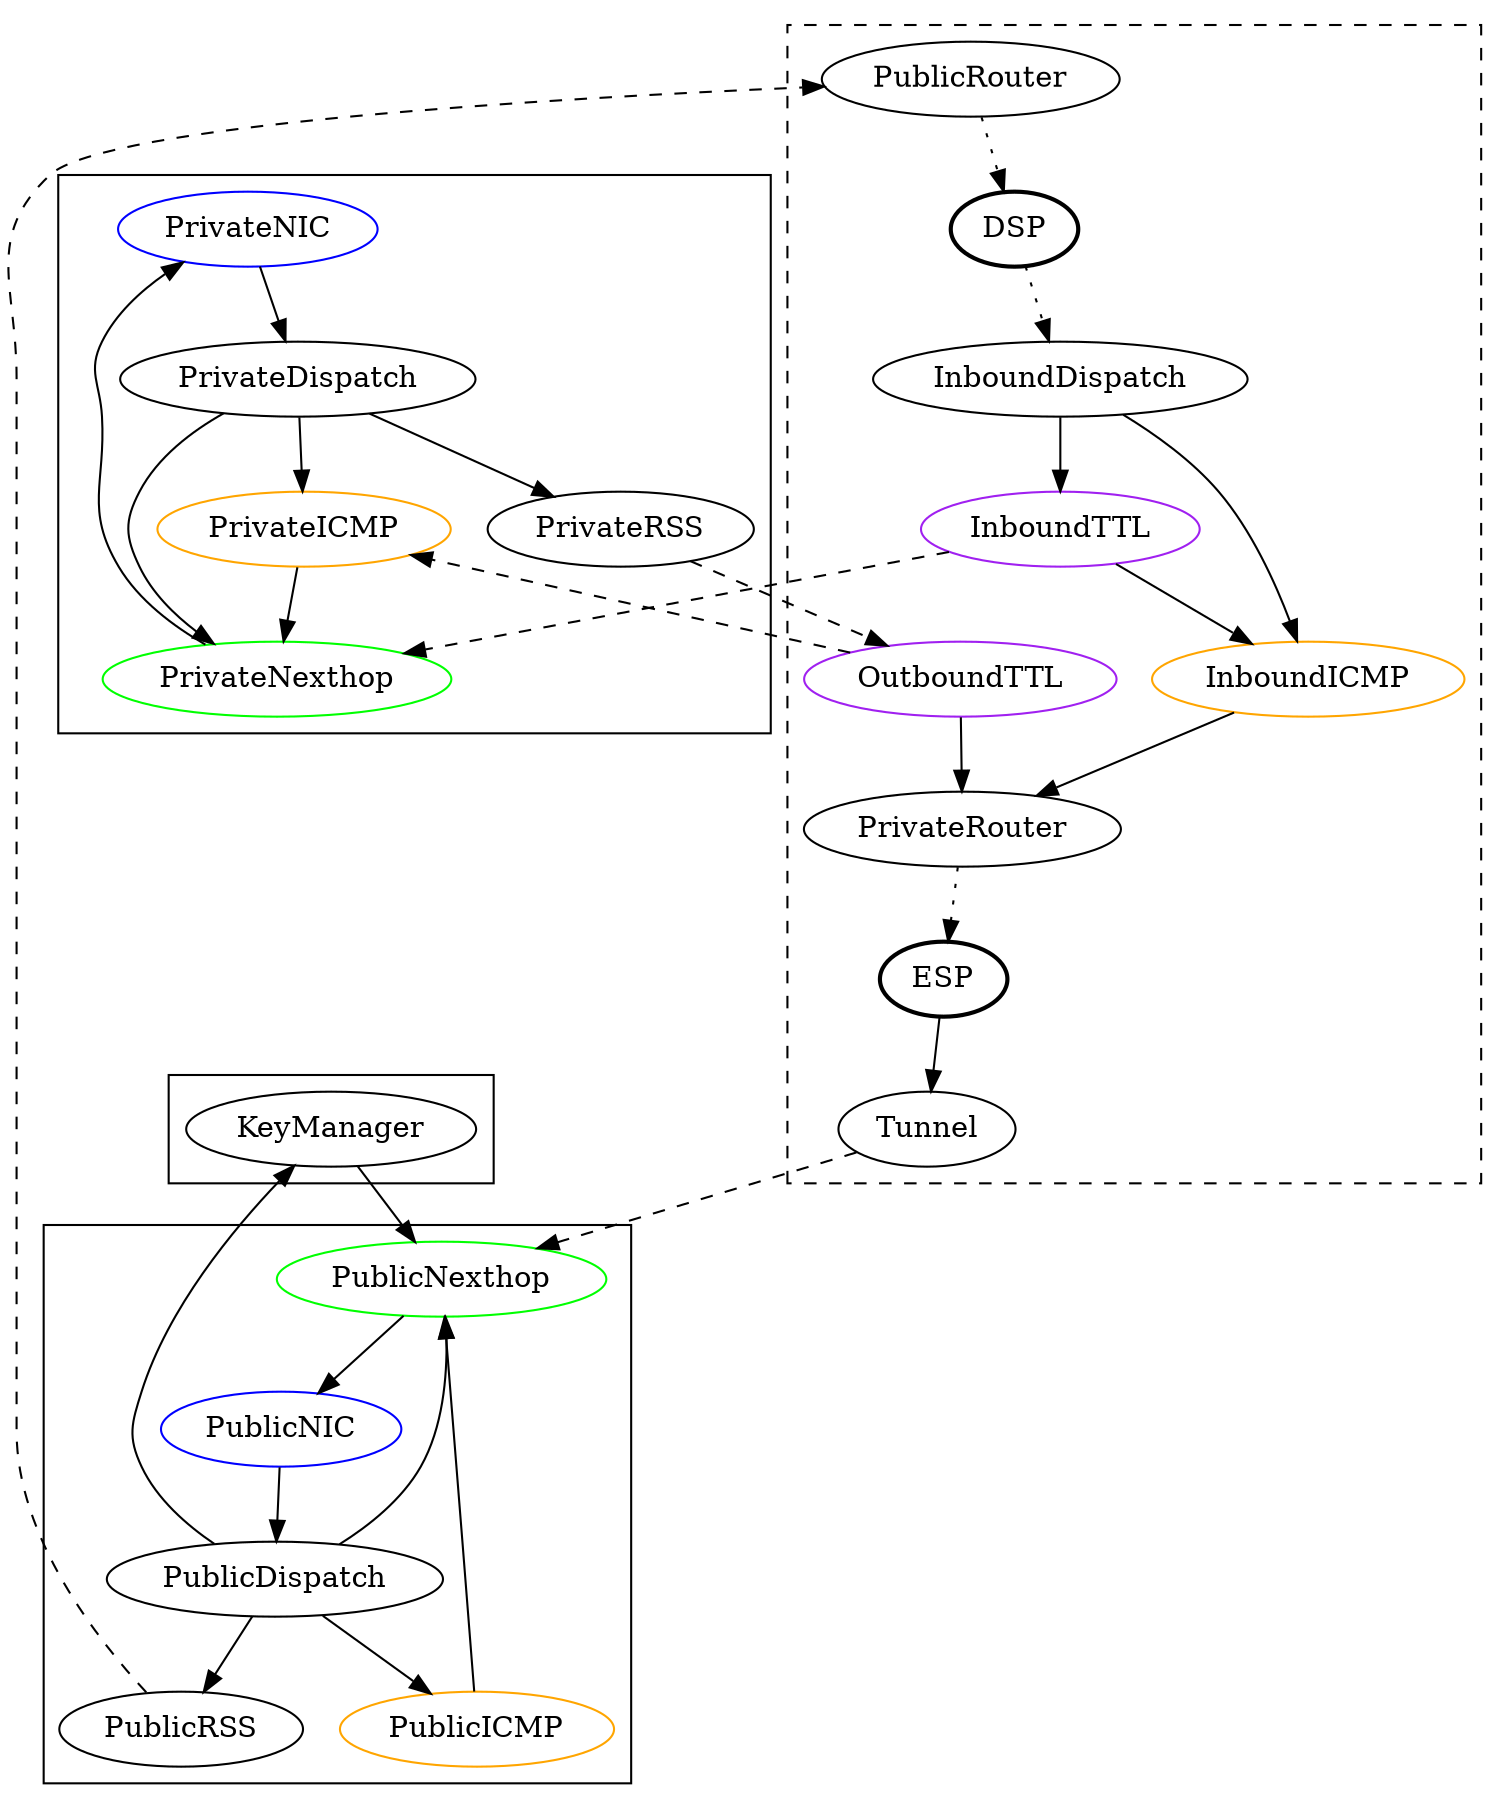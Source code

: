 digraph VitaRSS {
	subgraph cluster_private_port {
		PrivateNIC [color=blue]
		PrivateNexthop [color=green]
		PrivateDispatch
		PrivateRSS
		PrivateICMP [color=orange]
	}
	PrivateNIC -> PrivateDispatch
	PrivateDispatch -> PrivateICMP
	PrivateDispatch -> PrivateNexthop
	PrivateICMP -> PrivateNexthop
	PrivateNexthop -> PrivateNIC

	subgraph cluster_esp_worker {
		style=dashed
		ESP [style="bold"]
		Tunnel
		DSP [style="bold"]
		OutboundTTL [color=purple]
		InboundTTL [color=purple]
		PublicRouter
		PrivateRouter
		InboundDispatch
		InboundICMP [color=orange]
	}
	PrivateRSS -> OutboundTTL [style=dashed]
	OutboundTTL -> PrivateRouter
	OutboundTTL -> PrivateICMP [style=dashed]
	PrivateRouter -> ESP [style=dotted]
	ESP -> Tunnel
	Tunnel -> PublicNexthop [style=dashed]
	PublicRSS -> PublicRouter [style=dashed]
	PublicRouter -> DSP [style=dotted]
	DSP -> InboundDispatch  [style=dotted]
	InboundDispatch -> InboundTTL
	InboundDispatch -> InboundICMP
	InboundICMP -> PrivateRouter
	InboundTTL -> PrivateNexthop [style=dashed]
	InboundTTL -> InboundICMP

	subgraph cluster_public_port {
		PublicNIC [color=blue]
		PublicNexthop [color=green]
		PublicDispatch
		PublicRSS
		PublicICMP [color=orange]
	}
	PublicNIC -> PublicDispatch
	PublicDispatch -> PublicNexthop
	PublicNexthop -> PublicNIC
	PublicDispatch -> PublicRSS
	PrivateDispatch -> PrivateRSS	
	PublicICMP -> PublicNexthop
	PublicDispatch -> PublicICMP
	PublicDispatch -> KeyManager

	subgraph cluster_key_manager {
		KeyManager
	}
	KeyManager -> PublicNexthop
}
